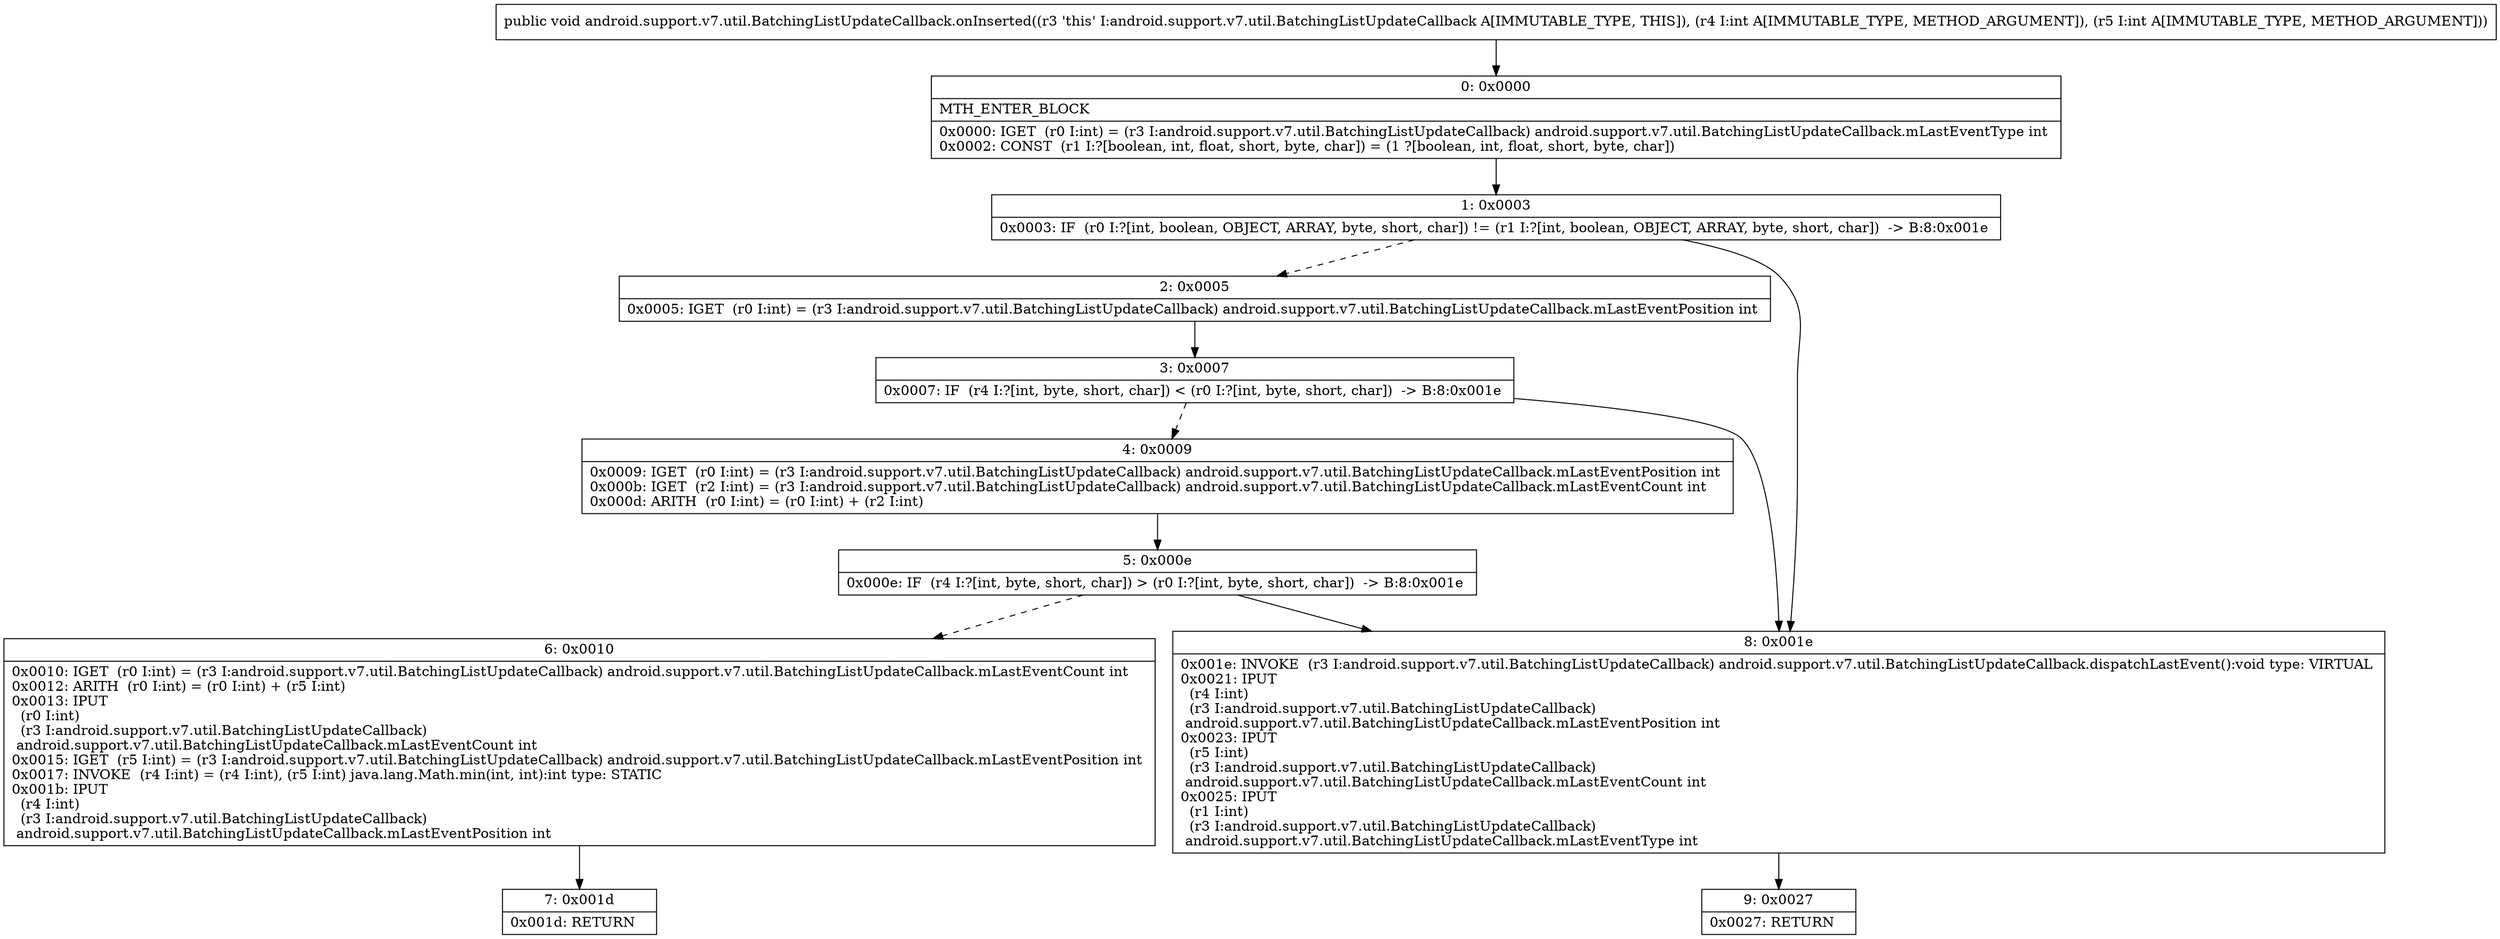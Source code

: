 digraph "CFG forandroid.support.v7.util.BatchingListUpdateCallback.onInserted(II)V" {
Node_0 [shape=record,label="{0\:\ 0x0000|MTH_ENTER_BLOCK\l|0x0000: IGET  (r0 I:int) = (r3 I:android.support.v7.util.BatchingListUpdateCallback) android.support.v7.util.BatchingListUpdateCallback.mLastEventType int \l0x0002: CONST  (r1 I:?[boolean, int, float, short, byte, char]) = (1 ?[boolean, int, float, short, byte, char]) \l}"];
Node_1 [shape=record,label="{1\:\ 0x0003|0x0003: IF  (r0 I:?[int, boolean, OBJECT, ARRAY, byte, short, char]) != (r1 I:?[int, boolean, OBJECT, ARRAY, byte, short, char])  \-\> B:8:0x001e \l}"];
Node_2 [shape=record,label="{2\:\ 0x0005|0x0005: IGET  (r0 I:int) = (r3 I:android.support.v7.util.BatchingListUpdateCallback) android.support.v7.util.BatchingListUpdateCallback.mLastEventPosition int \l}"];
Node_3 [shape=record,label="{3\:\ 0x0007|0x0007: IF  (r4 I:?[int, byte, short, char]) \< (r0 I:?[int, byte, short, char])  \-\> B:8:0x001e \l}"];
Node_4 [shape=record,label="{4\:\ 0x0009|0x0009: IGET  (r0 I:int) = (r3 I:android.support.v7.util.BatchingListUpdateCallback) android.support.v7.util.BatchingListUpdateCallback.mLastEventPosition int \l0x000b: IGET  (r2 I:int) = (r3 I:android.support.v7.util.BatchingListUpdateCallback) android.support.v7.util.BatchingListUpdateCallback.mLastEventCount int \l0x000d: ARITH  (r0 I:int) = (r0 I:int) + (r2 I:int) \l}"];
Node_5 [shape=record,label="{5\:\ 0x000e|0x000e: IF  (r4 I:?[int, byte, short, char]) \> (r0 I:?[int, byte, short, char])  \-\> B:8:0x001e \l}"];
Node_6 [shape=record,label="{6\:\ 0x0010|0x0010: IGET  (r0 I:int) = (r3 I:android.support.v7.util.BatchingListUpdateCallback) android.support.v7.util.BatchingListUpdateCallback.mLastEventCount int \l0x0012: ARITH  (r0 I:int) = (r0 I:int) + (r5 I:int) \l0x0013: IPUT  \l  (r0 I:int)\l  (r3 I:android.support.v7.util.BatchingListUpdateCallback)\l android.support.v7.util.BatchingListUpdateCallback.mLastEventCount int \l0x0015: IGET  (r5 I:int) = (r3 I:android.support.v7.util.BatchingListUpdateCallback) android.support.v7.util.BatchingListUpdateCallback.mLastEventPosition int \l0x0017: INVOKE  (r4 I:int) = (r4 I:int), (r5 I:int) java.lang.Math.min(int, int):int type: STATIC \l0x001b: IPUT  \l  (r4 I:int)\l  (r3 I:android.support.v7.util.BatchingListUpdateCallback)\l android.support.v7.util.BatchingListUpdateCallback.mLastEventPosition int \l}"];
Node_7 [shape=record,label="{7\:\ 0x001d|0x001d: RETURN   \l}"];
Node_8 [shape=record,label="{8\:\ 0x001e|0x001e: INVOKE  (r3 I:android.support.v7.util.BatchingListUpdateCallback) android.support.v7.util.BatchingListUpdateCallback.dispatchLastEvent():void type: VIRTUAL \l0x0021: IPUT  \l  (r4 I:int)\l  (r3 I:android.support.v7.util.BatchingListUpdateCallback)\l android.support.v7.util.BatchingListUpdateCallback.mLastEventPosition int \l0x0023: IPUT  \l  (r5 I:int)\l  (r3 I:android.support.v7.util.BatchingListUpdateCallback)\l android.support.v7.util.BatchingListUpdateCallback.mLastEventCount int \l0x0025: IPUT  \l  (r1 I:int)\l  (r3 I:android.support.v7.util.BatchingListUpdateCallback)\l android.support.v7.util.BatchingListUpdateCallback.mLastEventType int \l}"];
Node_9 [shape=record,label="{9\:\ 0x0027|0x0027: RETURN   \l}"];
MethodNode[shape=record,label="{public void android.support.v7.util.BatchingListUpdateCallback.onInserted((r3 'this' I:android.support.v7.util.BatchingListUpdateCallback A[IMMUTABLE_TYPE, THIS]), (r4 I:int A[IMMUTABLE_TYPE, METHOD_ARGUMENT]), (r5 I:int A[IMMUTABLE_TYPE, METHOD_ARGUMENT])) }"];
MethodNode -> Node_0;
Node_0 -> Node_1;
Node_1 -> Node_2[style=dashed];
Node_1 -> Node_8;
Node_2 -> Node_3;
Node_3 -> Node_4[style=dashed];
Node_3 -> Node_8;
Node_4 -> Node_5;
Node_5 -> Node_6[style=dashed];
Node_5 -> Node_8;
Node_6 -> Node_7;
Node_8 -> Node_9;
}

